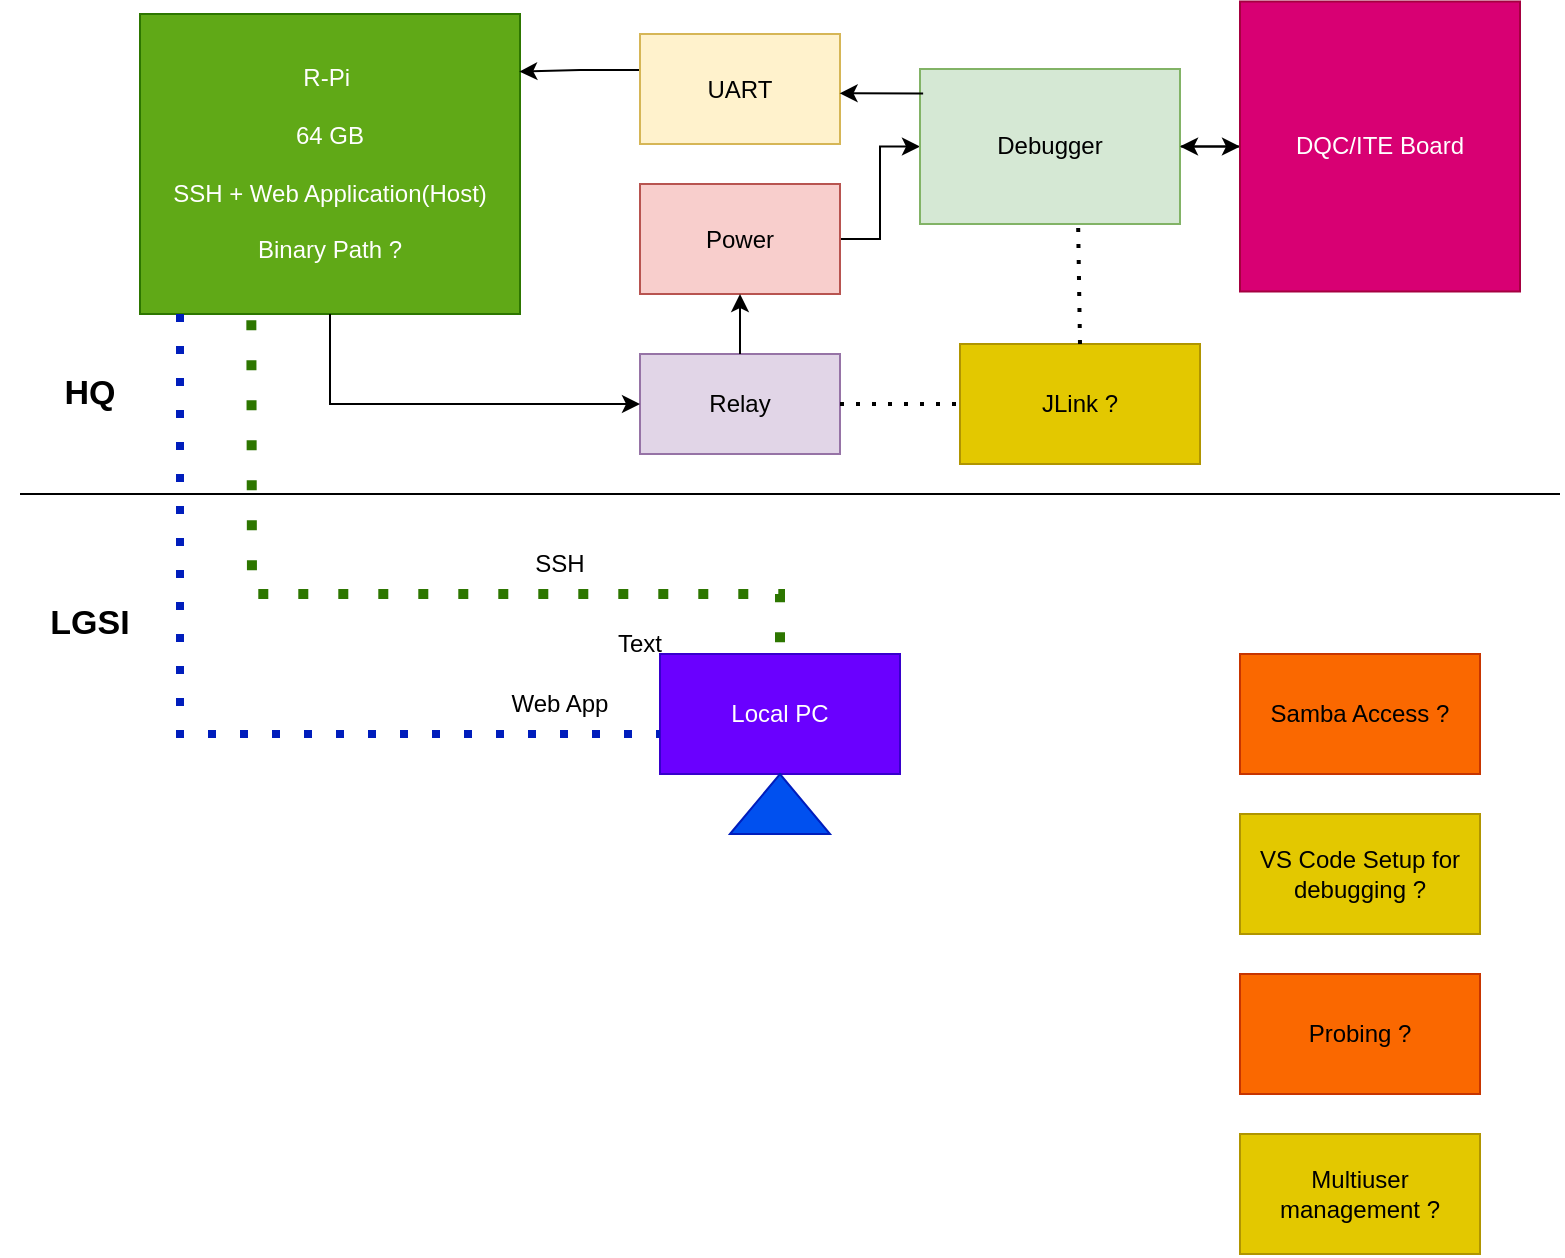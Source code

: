 <mxfile version="24.7.7">
  <diagram name="Page-1" id="JxampNL0Ej3k2KaPyQAo">
    <mxGraphModel dx="911" dy="540" grid="1" gridSize="10" guides="1" tooltips="1" connect="1" arrows="1" fold="1" page="1" pageScale="1" pageWidth="827" pageHeight="1169" math="0" shadow="0">
      <root>
        <mxCell id="0" />
        <mxCell id="1" parent="0" />
        <mxCell id="fvj22ZWd0LQlKyJpi2xt-1" value="Local PC" style="rounded=0;whiteSpace=wrap;html=1;fillColor=#6a00ff;strokeColor=#3700CC;fontColor=#ffffff;" vertex="1" parent="1">
          <mxGeometry x="360" y="440" width="120" height="60" as="geometry" />
        </mxCell>
        <mxCell id="fvj22ZWd0LQlKyJpi2xt-2" value="" style="triangle;whiteSpace=wrap;html=1;direction=north;fillColor=#0050ef;strokeColor=#001DBC;fontColor=#ffffff;" vertex="1" parent="1">
          <mxGeometry x="395" y="500" width="50" height="30" as="geometry" />
        </mxCell>
        <mxCell id="fvj22ZWd0LQlKyJpi2xt-3" value="R-Pi&amp;nbsp;&lt;br&gt;&lt;br&gt;64 GB&lt;br&gt;&lt;br&gt;SSH + Web Application(Host)&lt;br&gt;&lt;br&gt;Binary Path ?" style="rounded=0;whiteSpace=wrap;html=1;fillColor=#60a917;strokeColor=#2D7600;fontColor=#ffffff;" vertex="1" parent="1">
          <mxGeometry x="100" y="120" width="190" height="150" as="geometry" />
        </mxCell>
        <mxCell id="fvj22ZWd0LQlKyJpi2xt-9" value="" style="edgeStyle=orthogonalEdgeStyle;rounded=0;orthogonalLoop=1;jettySize=auto;html=1;entryX=0.998;entryY=0.192;entryDx=0;entryDy=0;entryPerimeter=0;" edge="1" parent="1" source="fvj22ZWd0LQlKyJpi2xt-4" target="fvj22ZWd0LQlKyJpi2xt-3">
          <mxGeometry relative="1" as="geometry">
            <Array as="points">
              <mxPoint x="320" y="148" />
              <mxPoint x="320" y="149" />
            </Array>
          </mxGeometry>
        </mxCell>
        <mxCell id="fvj22ZWd0LQlKyJpi2xt-4" value="UART" style="rounded=0;whiteSpace=wrap;html=1;fillColor=#fff2cc;strokeColor=#d6b656;" vertex="1" parent="1">
          <mxGeometry x="350" y="130" width="100" height="55" as="geometry" />
        </mxCell>
        <mxCell id="fvj22ZWd0LQlKyJpi2xt-12" value="" style="edgeStyle=orthogonalEdgeStyle;rounded=0;orthogonalLoop=1;jettySize=auto;html=1;" edge="1" parent="1" source="fvj22ZWd0LQlKyJpi2xt-5" target="fvj22ZWd0LQlKyJpi2xt-6">
          <mxGeometry relative="1" as="geometry" />
        </mxCell>
        <mxCell id="fvj22ZWd0LQlKyJpi2xt-5" value="Power" style="rounded=0;whiteSpace=wrap;html=1;fillColor=#f8cecc;strokeColor=#b85450;" vertex="1" parent="1">
          <mxGeometry x="350" y="205" width="100" height="55" as="geometry" />
        </mxCell>
        <mxCell id="fvj22ZWd0LQlKyJpi2xt-13" value="" style="edgeStyle=orthogonalEdgeStyle;rounded=0;orthogonalLoop=1;jettySize=auto;html=1;" edge="1" parent="1" source="fvj22ZWd0LQlKyJpi2xt-6" target="fvj22ZWd0LQlKyJpi2xt-7">
          <mxGeometry relative="1" as="geometry" />
        </mxCell>
        <mxCell id="fvj22ZWd0LQlKyJpi2xt-6" value="Debugger" style="rounded=0;whiteSpace=wrap;html=1;fillColor=#d5e8d4;strokeColor=#82b366;" vertex="1" parent="1">
          <mxGeometry x="490" y="147.5" width="130" height="77.5" as="geometry" />
        </mxCell>
        <mxCell id="fvj22ZWd0LQlKyJpi2xt-32" value="" style="edgeStyle=orthogonalEdgeStyle;rounded=0;orthogonalLoop=1;jettySize=auto;html=1;" edge="1" parent="1" source="fvj22ZWd0LQlKyJpi2xt-7" target="fvj22ZWd0LQlKyJpi2xt-6">
          <mxGeometry relative="1" as="geometry" />
        </mxCell>
        <mxCell id="fvj22ZWd0LQlKyJpi2xt-7" value="DQC/ITE Board" style="rounded=0;whiteSpace=wrap;html=1;fillColor=#d80073;fontColor=#ffffff;strokeColor=#A50040;" vertex="1" parent="1">
          <mxGeometry x="650" y="113.75" width="140" height="145" as="geometry" />
        </mxCell>
        <mxCell id="fvj22ZWd0LQlKyJpi2xt-14" value="Relay" style="rounded=0;whiteSpace=wrap;html=1;fillColor=#e1d5e7;strokeColor=#9673a6;" vertex="1" parent="1">
          <mxGeometry x="350" y="290" width="100" height="50" as="geometry" />
        </mxCell>
        <mxCell id="fvj22ZWd0LQlKyJpi2xt-17" value="" style="endArrow=none;dashed=1;html=1;dashPattern=1 3;strokeWidth=5;rounded=0;exitX=0.293;exitY=1.021;exitDx=0;exitDy=0;exitPerimeter=0;entryX=0.5;entryY=0;entryDx=0;entryDy=0;fillColor=#60a917;strokeColor=#2D7600;" edge="1" parent="1" source="fvj22ZWd0LQlKyJpi2xt-3" target="fvj22ZWd0LQlKyJpi2xt-1">
          <mxGeometry width="50" height="50" relative="1" as="geometry">
            <mxPoint x="430" y="400" as="sourcePoint" />
            <mxPoint x="480" y="350" as="targetPoint" />
            <Array as="points">
              <mxPoint x="156" y="410" />
              <mxPoint x="420" y="410" />
            </Array>
          </mxGeometry>
        </mxCell>
        <mxCell id="fvj22ZWd0LQlKyJpi2xt-18" value="" style="endArrow=none;dashed=1;html=1;dashPattern=1 3;strokeWidth=4;rounded=0;exitX=0.293;exitY=1.021;exitDx=0;exitDy=0;exitPerimeter=0;fillColor=#0050ef;strokeColor=#001DBC;" edge="1" parent="1">
          <mxGeometry width="50" height="50" relative="1" as="geometry">
            <mxPoint x="120" y="270" as="sourcePoint" />
            <mxPoint x="360" y="480" as="targetPoint" />
            <Array as="points">
              <mxPoint x="120" y="407" />
              <mxPoint x="120" y="480" />
              <mxPoint x="360" y="480" />
            </Array>
          </mxGeometry>
        </mxCell>
        <mxCell id="fvj22ZWd0LQlKyJpi2xt-19" value="Web App" style="text;html=1;align=center;verticalAlign=middle;whiteSpace=wrap;rounded=0;" vertex="1" parent="1">
          <mxGeometry x="280" y="450" width="60" height="30" as="geometry" />
        </mxCell>
        <mxCell id="fvj22ZWd0LQlKyJpi2xt-20" value="SSH" style="text;html=1;align=center;verticalAlign=middle;whiteSpace=wrap;rounded=0;" vertex="1" parent="1">
          <mxGeometry x="280" y="380" width="60" height="30" as="geometry" />
        </mxCell>
        <mxCell id="fvj22ZWd0LQlKyJpi2xt-21" value="JLink ?" style="rounded=0;whiteSpace=wrap;html=1;fillColor=#e3c800;strokeColor=#B09500;fontColor=#000000;" vertex="1" parent="1">
          <mxGeometry x="510" y="285" width="120" height="60" as="geometry" />
        </mxCell>
        <mxCell id="fvj22ZWd0LQlKyJpi2xt-22" value="Samba Access ?" style="rounded=0;whiteSpace=wrap;html=1;fillColor=#fa6800;fontColor=#000000;strokeColor=#C73500;" vertex="1" parent="1">
          <mxGeometry x="650" y="440" width="120" height="60" as="geometry" />
        </mxCell>
        <mxCell id="fvj22ZWd0LQlKyJpi2xt-23" value="VS Code Setup for debugging ?" style="rounded=0;whiteSpace=wrap;html=1;fillColor=#e3c800;fontColor=#000000;strokeColor=#B09500;" vertex="1" parent="1">
          <mxGeometry x="650" y="520" width="120" height="60" as="geometry" />
        </mxCell>
        <mxCell id="fvj22ZWd0LQlKyJpi2xt-24" value="Multiuser management ?" style="rounded=0;whiteSpace=wrap;html=1;fillColor=#e3c800;fontColor=#000000;strokeColor=#B09500;" vertex="1" parent="1">
          <mxGeometry x="650" y="680" width="120" height="60" as="geometry" />
        </mxCell>
        <mxCell id="fvj22ZWd0LQlKyJpi2xt-25" value="Probing ?" style="rounded=0;whiteSpace=wrap;html=1;fillColor=#fa6800;fontColor=#000000;strokeColor=#C73500;" vertex="1" parent="1">
          <mxGeometry x="650" y="600" width="120" height="60" as="geometry" />
        </mxCell>
        <mxCell id="fvj22ZWd0LQlKyJpi2xt-29" value="" style="endArrow=classic;html=1;rounded=0;exitX=0.5;exitY=1;exitDx=0;exitDy=0;entryX=0;entryY=0.5;entryDx=0;entryDy=0;" edge="1" parent="1" source="fvj22ZWd0LQlKyJpi2xt-3" target="fvj22ZWd0LQlKyJpi2xt-14">
          <mxGeometry width="50" height="50" relative="1" as="geometry">
            <mxPoint x="430" y="400" as="sourcePoint" />
            <mxPoint x="480" y="350" as="targetPoint" />
            <Array as="points">
              <mxPoint x="195" y="315" />
            </Array>
          </mxGeometry>
        </mxCell>
        <mxCell id="fvj22ZWd0LQlKyJpi2xt-30" value="" style="endArrow=classic;html=1;rounded=0;exitX=0.5;exitY=0;exitDx=0;exitDy=0;entryX=0.5;entryY=1;entryDx=0;entryDy=0;" edge="1" parent="1" source="fvj22ZWd0LQlKyJpi2xt-14" target="fvj22ZWd0LQlKyJpi2xt-5">
          <mxGeometry width="50" height="50" relative="1" as="geometry">
            <mxPoint x="430" y="400" as="sourcePoint" />
            <mxPoint x="480" y="350" as="targetPoint" />
          </mxGeometry>
        </mxCell>
        <mxCell id="fvj22ZWd0LQlKyJpi2xt-31" value="" style="endArrow=classic;html=1;rounded=0;exitX=0.012;exitY=0.158;exitDx=0;exitDy=0;exitPerimeter=0;entryX=0.998;entryY=0.539;entryDx=0;entryDy=0;entryPerimeter=0;" edge="1" parent="1" source="fvj22ZWd0LQlKyJpi2xt-6" target="fvj22ZWd0LQlKyJpi2xt-4">
          <mxGeometry width="50" height="50" relative="1" as="geometry">
            <mxPoint x="430" y="400" as="sourcePoint" />
            <mxPoint x="450" y="162" as="targetPoint" />
          </mxGeometry>
        </mxCell>
        <mxCell id="fvj22ZWd0LQlKyJpi2xt-35" value="" style="endArrow=none;dashed=1;html=1;dashPattern=1 3;strokeWidth=2;rounded=0;exitX=1;exitY=0.5;exitDx=0;exitDy=0;entryX=0;entryY=0.5;entryDx=0;entryDy=0;" edge="1" parent="1" source="fvj22ZWd0LQlKyJpi2xt-14" target="fvj22ZWd0LQlKyJpi2xt-21">
          <mxGeometry width="50" height="50" relative="1" as="geometry">
            <mxPoint x="370" y="380" as="sourcePoint" />
            <mxPoint x="420" y="330" as="targetPoint" />
          </mxGeometry>
        </mxCell>
        <mxCell id="fvj22ZWd0LQlKyJpi2xt-36" value="" style="endArrow=none;dashed=1;html=1;dashPattern=1 3;strokeWidth=2;rounded=0;exitX=0.5;exitY=0;exitDx=0;exitDy=0;entryX=0.608;entryY=0.982;entryDx=0;entryDy=0;entryPerimeter=0;" edge="1" parent="1" source="fvj22ZWd0LQlKyJpi2xt-21" target="fvj22ZWd0LQlKyJpi2xt-6">
          <mxGeometry width="50" height="50" relative="1" as="geometry">
            <mxPoint x="370" y="380" as="sourcePoint" />
            <mxPoint x="420" y="330" as="targetPoint" />
          </mxGeometry>
        </mxCell>
        <mxCell id="fvj22ZWd0LQlKyJpi2xt-41" value="" style="endArrow=none;html=1;rounded=0;" edge="1" parent="1">
          <mxGeometry width="50" height="50" relative="1" as="geometry">
            <mxPoint x="40" y="360" as="sourcePoint" />
            <mxPoint x="810" y="360" as="targetPoint" />
          </mxGeometry>
        </mxCell>
        <mxCell id="fvj22ZWd0LQlKyJpi2xt-42" value="Text" style="text;html=1;align=center;verticalAlign=middle;whiteSpace=wrap;rounded=0;" vertex="1" parent="1">
          <mxGeometry x="320" y="420" width="60" height="30" as="geometry" />
        </mxCell>
        <mxCell id="fvj22ZWd0LQlKyJpi2xt-43" value="&lt;b&gt;&lt;font style=&quot;font-size: 17px;&quot;&gt;LGSI&lt;/font&gt;&lt;/b&gt;" style="text;html=1;align=center;verticalAlign=middle;whiteSpace=wrap;rounded=0;strokeWidth=9;" vertex="1" parent="1">
          <mxGeometry x="30" y="400" width="90" height="50" as="geometry" />
        </mxCell>
        <mxCell id="fvj22ZWd0LQlKyJpi2xt-44" value="&lt;span style=&quot;font-size: 17px;&quot;&gt;&lt;b&gt;HQ&lt;/b&gt;&lt;/span&gt;" style="text;html=1;align=center;verticalAlign=middle;whiteSpace=wrap;rounded=0;strokeWidth=9;" vertex="1" parent="1">
          <mxGeometry x="30" y="285" width="90" height="50" as="geometry" />
        </mxCell>
      </root>
    </mxGraphModel>
  </diagram>
</mxfile>
